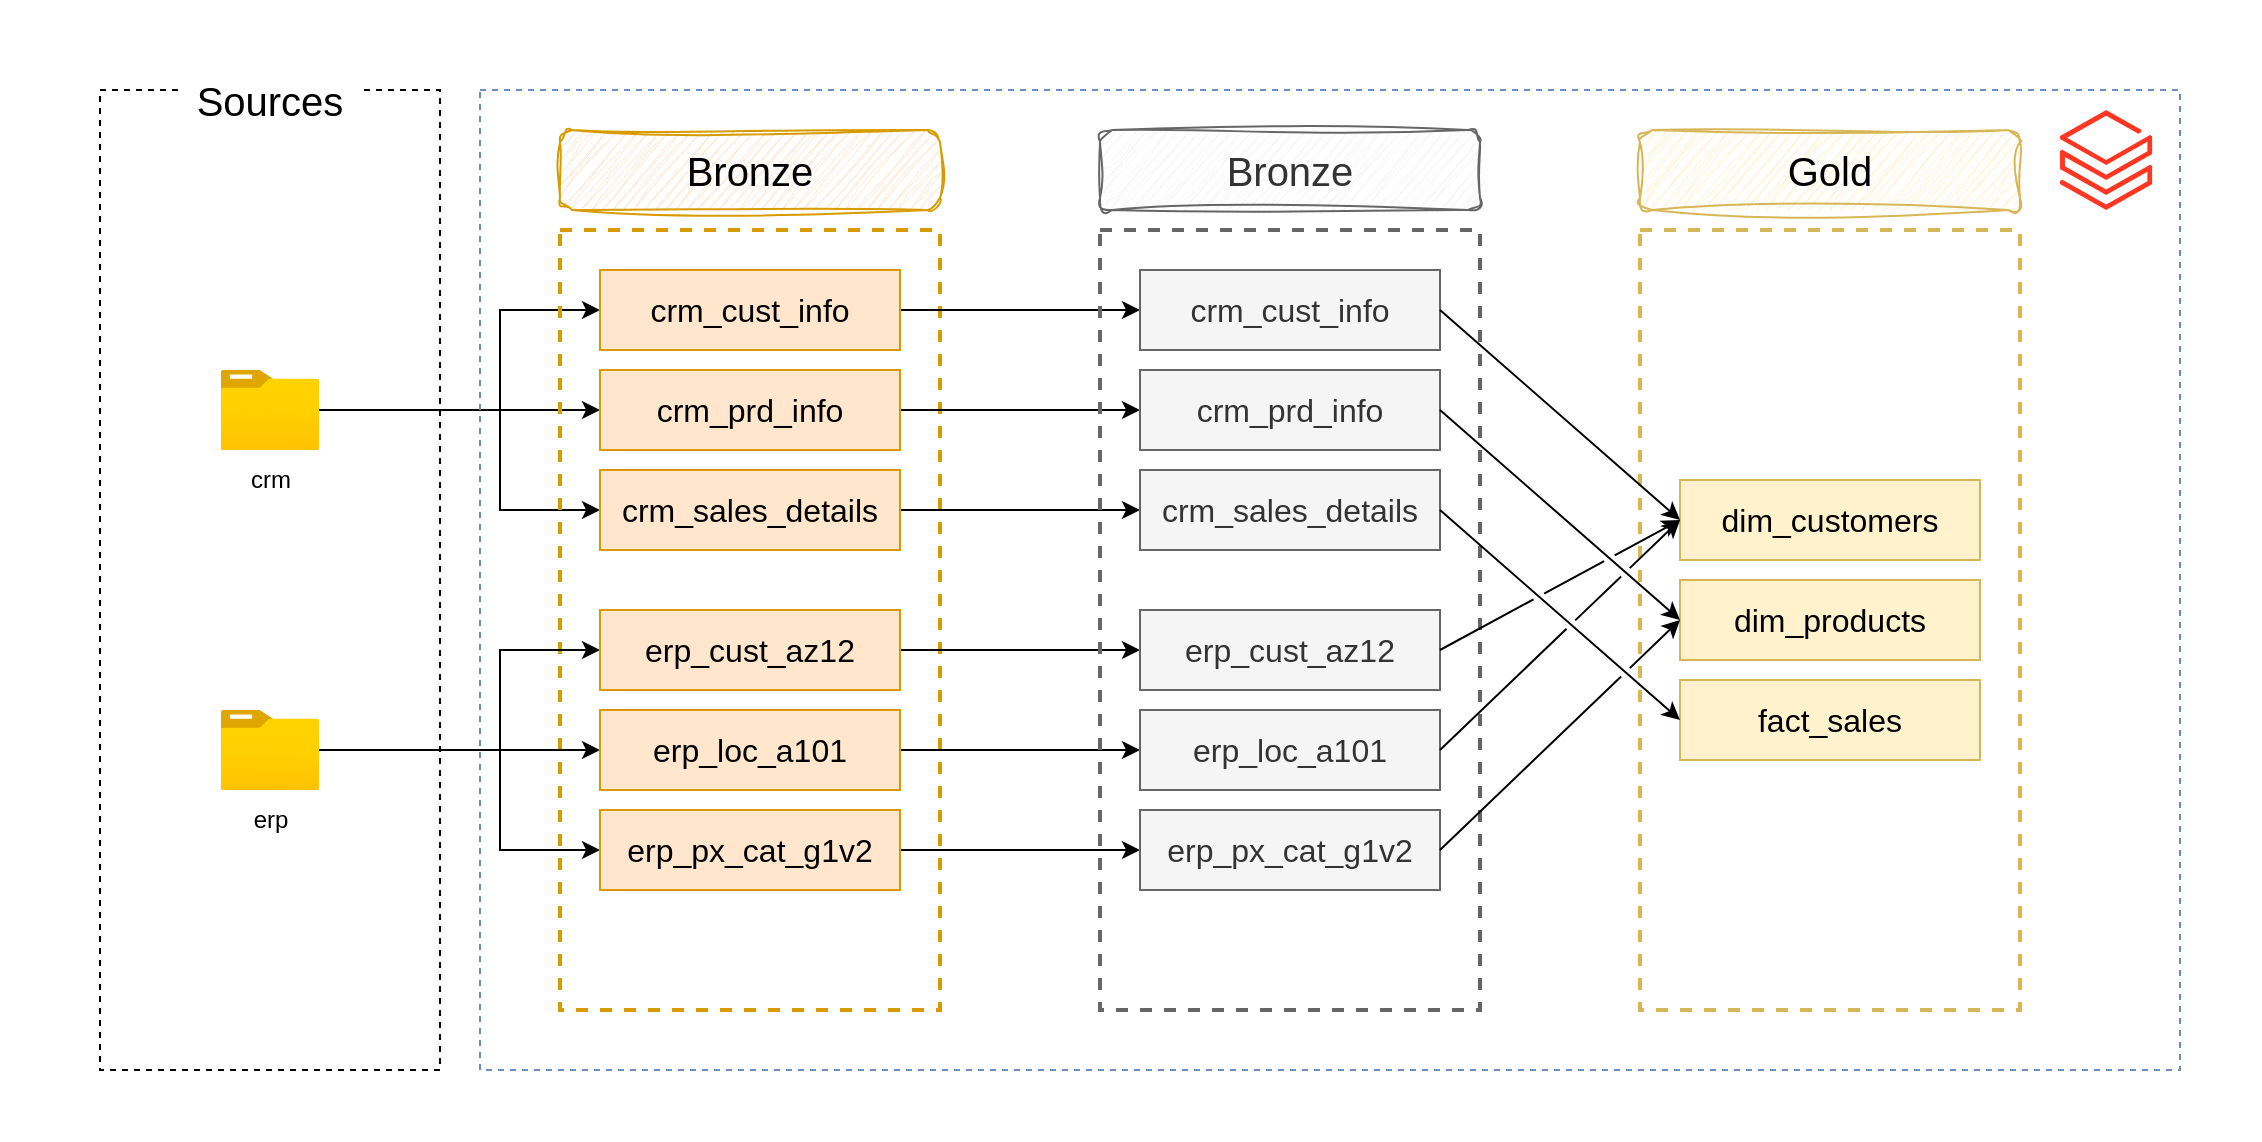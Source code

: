 <mxfile version="27.0.9">
  <diagram name="Page-1" id="HTlwCuS9AVf8AbXLvvJz">
    <mxGraphModel grid="1" page="1" gridSize="10" guides="1" tooltips="1" connect="1" arrows="1" fold="1" pageScale="1" pageWidth="1600" pageHeight="900" math="0" shadow="0">
      <root>
        <mxCell id="0" />
        <mxCell id="1" parent="0" />
        <mxCell id="u1D3HhTzuwHHyMInepU7-35" value="" style="rounded=0;whiteSpace=wrap;html=1;strokeColor=none;" vertex="1" parent="1">
          <mxGeometry x="180" y="170" width="1130" height="570" as="geometry" />
        </mxCell>
        <mxCell id="u1D3HhTzuwHHyMInepU7-34" value="" style="group" connectable="0" vertex="1" parent="1">
          <mxGeometry x="230" y="205" width="1040" height="500" as="geometry" />
        </mxCell>
        <mxCell id="WVSZkAiSRwrDIBDP6Hip-1" value="" style="rounded=0;whiteSpace=wrap;html=1;fillColor=none;dashed=1;" vertex="1" parent="u1D3HhTzuwHHyMInepU7-34">
          <mxGeometry y="10" width="170" height="490" as="geometry" />
        </mxCell>
        <mxCell id="WVSZkAiSRwrDIBDP6Hip-2" value="Sources" style="rounded=0;whiteSpace=wrap;html=1;strokeColor=none;fontSize=20;" vertex="1" parent="u1D3HhTzuwHHyMInepU7-34">
          <mxGeometry x="40" width="90" height="30" as="geometry" />
        </mxCell>
        <mxCell id="WVSZkAiSRwrDIBDP6Hip-10" style="edgeStyle=orthogonalEdgeStyle;rounded=0;orthogonalLoop=1;jettySize=auto;html=1;entryX=0;entryY=0.5;entryDx=0;entryDy=0;" edge="1" parent="u1D3HhTzuwHHyMInepU7-34" source="WVSZkAiSRwrDIBDP6Hip-3" target="WVSZkAiSRwrDIBDP6Hip-7">
          <mxGeometry relative="1" as="geometry">
            <Array as="points">
              <mxPoint x="200" y="170" />
              <mxPoint x="200" y="120" />
            </Array>
          </mxGeometry>
        </mxCell>
        <mxCell id="WVSZkAiSRwrDIBDP6Hip-11" style="edgeStyle=orthogonalEdgeStyle;rounded=0;orthogonalLoop=1;jettySize=auto;html=1;entryX=0;entryY=0.5;entryDx=0;entryDy=0;" edge="1" parent="u1D3HhTzuwHHyMInepU7-34" source="WVSZkAiSRwrDIBDP6Hip-3" target="WVSZkAiSRwrDIBDP6Hip-8">
          <mxGeometry relative="1" as="geometry" />
        </mxCell>
        <mxCell id="WVSZkAiSRwrDIBDP6Hip-12" style="edgeStyle=orthogonalEdgeStyle;rounded=0;orthogonalLoop=1;jettySize=auto;html=1;entryX=0;entryY=0.5;entryDx=0;entryDy=0;" edge="1" parent="u1D3HhTzuwHHyMInepU7-34" source="WVSZkAiSRwrDIBDP6Hip-3" target="WVSZkAiSRwrDIBDP6Hip-9">
          <mxGeometry relative="1" as="geometry">
            <Array as="points">
              <mxPoint x="200" y="170" />
              <mxPoint x="200" y="220" />
            </Array>
          </mxGeometry>
        </mxCell>
        <mxCell id="WVSZkAiSRwrDIBDP6Hip-3" value="" style="image;aspect=fixed;html=1;points=[];align=center;fontSize=12;image=img/lib/azure2/general/Folder_Blank.svg;" vertex="1" parent="u1D3HhTzuwHHyMInepU7-34">
          <mxGeometry x="60.35" y="150" width="49.29" height="40" as="geometry" />
        </mxCell>
        <mxCell id="WVSZkAiSRwrDIBDP6Hip-4" value="crm" style="text;html=1;align=center;verticalAlign=middle;resizable=0;points=[];autosize=1;strokeColor=none;fillColor=none;" vertex="1" parent="u1D3HhTzuwHHyMInepU7-34">
          <mxGeometry x="65" y="190" width="40" height="30" as="geometry" />
        </mxCell>
        <mxCell id="WVSZkAiSRwrDIBDP6Hip-5" value="v" style="rounded=0;whiteSpace=wrap;html=1;fillColor=none;dashed=1;strokeColor=#d79b00;strokeWidth=2;" vertex="1" parent="u1D3HhTzuwHHyMInepU7-34">
          <mxGeometry x="230" y="80" width="190" height="390" as="geometry" />
        </mxCell>
        <mxCell id="WVSZkAiSRwrDIBDP6Hip-6" value="&lt;font style=&quot;font-size: 20px;&quot;&gt;Bronze&lt;/font&gt;" style="rounded=1;whiteSpace=wrap;html=1;fillColor=#ffe6cc;strokeColor=#d79b00;glass=0;sketch=1;curveFitting=1;jiggle=2;" vertex="1" parent="u1D3HhTzuwHHyMInepU7-34">
          <mxGeometry x="230" y="30" width="190" height="40" as="geometry" />
        </mxCell>
        <mxCell id="u1D3HhTzuwHHyMInepU7-9" style="edgeStyle=orthogonalEdgeStyle;rounded=0;orthogonalLoop=1;jettySize=auto;html=1;entryX=0;entryY=0.5;entryDx=0;entryDy=0;" edge="1" parent="u1D3HhTzuwHHyMInepU7-34" source="WVSZkAiSRwrDIBDP6Hip-7" target="u1D3HhTzuwHHyMInepU7-3">
          <mxGeometry relative="1" as="geometry" />
        </mxCell>
        <mxCell id="WVSZkAiSRwrDIBDP6Hip-7" value="&lt;font style=&quot;font-size: 16px;&quot;&gt;crm_cust_info&lt;/font&gt;" style="rounded=0;whiteSpace=wrap;html=1;fillColor=#ffe6cc;strokeColor=#d79b00;" vertex="1" parent="u1D3HhTzuwHHyMInepU7-34">
          <mxGeometry x="250" y="100" width="150" height="40" as="geometry" />
        </mxCell>
        <mxCell id="u1D3HhTzuwHHyMInepU7-10" style="edgeStyle=orthogonalEdgeStyle;rounded=0;orthogonalLoop=1;jettySize=auto;html=1;entryX=0;entryY=0.5;entryDx=0;entryDy=0;" edge="1" parent="u1D3HhTzuwHHyMInepU7-34" source="WVSZkAiSRwrDIBDP6Hip-8" target="u1D3HhTzuwHHyMInepU7-4">
          <mxGeometry relative="1" as="geometry" />
        </mxCell>
        <mxCell id="WVSZkAiSRwrDIBDP6Hip-8" value="&lt;font style=&quot;font-size: 16px;&quot;&gt;crm_prd_info&lt;/font&gt;" style="rounded=0;whiteSpace=wrap;html=1;fillColor=#ffe6cc;strokeColor=#d79b00;" vertex="1" parent="u1D3HhTzuwHHyMInepU7-34">
          <mxGeometry x="250" y="150" width="150" height="40" as="geometry" />
        </mxCell>
        <mxCell id="u1D3HhTzuwHHyMInepU7-11" style="edgeStyle=orthogonalEdgeStyle;rounded=0;orthogonalLoop=1;jettySize=auto;html=1;entryX=0;entryY=0.5;entryDx=0;entryDy=0;" edge="1" parent="u1D3HhTzuwHHyMInepU7-34" source="WVSZkAiSRwrDIBDP6Hip-9" target="u1D3HhTzuwHHyMInepU7-5">
          <mxGeometry relative="1" as="geometry" />
        </mxCell>
        <mxCell id="WVSZkAiSRwrDIBDP6Hip-9" value="&lt;font style=&quot;font-size: 16px;&quot;&gt;crm_sales_details&lt;/font&gt;" style="rounded=0;whiteSpace=wrap;html=1;fillColor=#ffe6cc;strokeColor=#d79b00;" vertex="1" parent="u1D3HhTzuwHHyMInepU7-34">
          <mxGeometry x="250" y="200" width="150" height="40" as="geometry" />
        </mxCell>
        <mxCell id="WVSZkAiSRwrDIBDP6Hip-13" style="edgeStyle=orthogonalEdgeStyle;rounded=0;orthogonalLoop=1;jettySize=auto;html=1;entryX=0;entryY=0.5;entryDx=0;entryDy=0;" edge="1" parent="u1D3HhTzuwHHyMInepU7-34" source="WVSZkAiSRwrDIBDP6Hip-16" target="WVSZkAiSRwrDIBDP6Hip-18">
          <mxGeometry relative="1" as="geometry">
            <Array as="points">
              <mxPoint x="200" y="340" />
              <mxPoint x="200" y="290" />
            </Array>
          </mxGeometry>
        </mxCell>
        <mxCell id="WVSZkAiSRwrDIBDP6Hip-14" style="edgeStyle=orthogonalEdgeStyle;rounded=0;orthogonalLoop=1;jettySize=auto;html=1;entryX=0;entryY=0.5;entryDx=0;entryDy=0;" edge="1" parent="u1D3HhTzuwHHyMInepU7-34" source="WVSZkAiSRwrDIBDP6Hip-16" target="WVSZkAiSRwrDIBDP6Hip-19">
          <mxGeometry relative="1" as="geometry" />
        </mxCell>
        <mxCell id="WVSZkAiSRwrDIBDP6Hip-15" style="edgeStyle=orthogonalEdgeStyle;rounded=0;orthogonalLoop=1;jettySize=auto;html=1;entryX=0;entryY=0.5;entryDx=0;entryDy=0;" edge="1" parent="u1D3HhTzuwHHyMInepU7-34" source="WVSZkAiSRwrDIBDP6Hip-16" target="WVSZkAiSRwrDIBDP6Hip-20">
          <mxGeometry relative="1" as="geometry">
            <Array as="points">
              <mxPoint x="200" y="340" />
              <mxPoint x="200" y="390" />
            </Array>
          </mxGeometry>
        </mxCell>
        <mxCell id="WVSZkAiSRwrDIBDP6Hip-16" value="" style="image;aspect=fixed;html=1;points=[];align=center;fontSize=12;image=img/lib/azure2/general/Folder_Blank.svg;" vertex="1" parent="u1D3HhTzuwHHyMInepU7-34">
          <mxGeometry x="60.35" y="320" width="49.29" height="40" as="geometry" />
        </mxCell>
        <mxCell id="WVSZkAiSRwrDIBDP6Hip-17" value="erp" style="text;html=1;align=center;verticalAlign=middle;resizable=0;points=[];autosize=1;strokeColor=none;fillColor=none;" vertex="1" parent="u1D3HhTzuwHHyMInepU7-34">
          <mxGeometry x="65" y="360" width="40" height="30" as="geometry" />
        </mxCell>
        <mxCell id="u1D3HhTzuwHHyMInepU7-12" style="edgeStyle=orthogonalEdgeStyle;rounded=0;orthogonalLoop=1;jettySize=auto;html=1;entryX=0;entryY=0.5;entryDx=0;entryDy=0;" edge="1" parent="u1D3HhTzuwHHyMInepU7-34" source="WVSZkAiSRwrDIBDP6Hip-18" target="u1D3HhTzuwHHyMInepU7-6">
          <mxGeometry relative="1" as="geometry" />
        </mxCell>
        <mxCell id="WVSZkAiSRwrDIBDP6Hip-18" value="&lt;font style=&quot;font-size: 16px;&quot;&gt;erp_cust_az12&lt;/font&gt;" style="rounded=0;whiteSpace=wrap;html=1;fillColor=#ffe6cc;strokeColor=#d79b00;" vertex="1" parent="u1D3HhTzuwHHyMInepU7-34">
          <mxGeometry x="250" y="270" width="150" height="40" as="geometry" />
        </mxCell>
        <mxCell id="u1D3HhTzuwHHyMInepU7-13" style="edgeStyle=orthogonalEdgeStyle;rounded=0;orthogonalLoop=1;jettySize=auto;html=1;entryX=0;entryY=0.5;entryDx=0;entryDy=0;" edge="1" parent="u1D3HhTzuwHHyMInepU7-34" source="WVSZkAiSRwrDIBDP6Hip-19" target="u1D3HhTzuwHHyMInepU7-7">
          <mxGeometry relative="1" as="geometry" />
        </mxCell>
        <mxCell id="WVSZkAiSRwrDIBDP6Hip-19" value="&lt;font style=&quot;font-size: 16px;&quot;&gt;erp_loc_a101&lt;/font&gt;" style="rounded=0;whiteSpace=wrap;html=1;fillColor=#ffe6cc;strokeColor=#d79b00;" vertex="1" parent="u1D3HhTzuwHHyMInepU7-34">
          <mxGeometry x="250" y="320" width="150" height="40" as="geometry" />
        </mxCell>
        <mxCell id="u1D3HhTzuwHHyMInepU7-14" style="edgeStyle=orthogonalEdgeStyle;rounded=0;orthogonalLoop=1;jettySize=auto;html=1;entryX=0;entryY=0.5;entryDx=0;entryDy=0;" edge="1" parent="u1D3HhTzuwHHyMInepU7-34" source="WVSZkAiSRwrDIBDP6Hip-20" target="u1D3HhTzuwHHyMInepU7-8">
          <mxGeometry relative="1" as="geometry" />
        </mxCell>
        <mxCell id="WVSZkAiSRwrDIBDP6Hip-20" value="&lt;font style=&quot;font-size: 16px;&quot;&gt;erp_px_cat_g1v2&lt;/font&gt;" style="rounded=0;whiteSpace=wrap;html=1;fillColor=#ffe6cc;strokeColor=#d79b00;" vertex="1" parent="u1D3HhTzuwHHyMInepU7-34">
          <mxGeometry x="250" y="370" width="150" height="40" as="geometry" />
        </mxCell>
        <mxCell id="u1D3HhTzuwHHyMInepU7-1" value="v" style="rounded=0;whiteSpace=wrap;html=1;fillColor=none;dashed=1;strokeColor=#666666;strokeWidth=2;fontColor=#333333;" vertex="1" parent="u1D3HhTzuwHHyMInepU7-34">
          <mxGeometry x="500" y="80" width="190" height="390" as="geometry" />
        </mxCell>
        <mxCell id="u1D3HhTzuwHHyMInepU7-2" value="&lt;font style=&quot;font-size: 20px;&quot;&gt;Bronze&lt;/font&gt;" style="rounded=1;whiteSpace=wrap;html=1;fillColor=#f5f5f5;strokeColor=#666666;glass=0;sketch=1;curveFitting=1;jiggle=2;fontColor=#333333;" vertex="1" parent="u1D3HhTzuwHHyMInepU7-34">
          <mxGeometry x="500" y="30" width="190" height="40" as="geometry" />
        </mxCell>
        <mxCell id="u1D3HhTzuwHHyMInepU7-3" value="&lt;font style=&quot;font-size: 16px;&quot;&gt;crm_cust_info&lt;/font&gt;" style="rounded=0;whiteSpace=wrap;html=1;fillColor=#f5f5f5;strokeColor=#666666;fontColor=#333333;" vertex="1" parent="u1D3HhTzuwHHyMInepU7-34">
          <mxGeometry x="520" y="100" width="150" height="40" as="geometry" />
        </mxCell>
        <mxCell id="u1D3HhTzuwHHyMInepU7-4" value="&lt;font style=&quot;font-size: 16px;&quot;&gt;crm_prd_info&lt;/font&gt;" style="rounded=0;whiteSpace=wrap;html=1;fillColor=#f5f5f5;strokeColor=#666666;fontColor=#333333;" vertex="1" parent="u1D3HhTzuwHHyMInepU7-34">
          <mxGeometry x="520" y="150" width="150" height="40" as="geometry" />
        </mxCell>
        <mxCell id="u1D3HhTzuwHHyMInepU7-5" value="&lt;font style=&quot;font-size: 16px;&quot;&gt;crm_sales_details&lt;/font&gt;" style="rounded=0;whiteSpace=wrap;html=1;fillColor=#f5f5f5;strokeColor=#666666;fontColor=#333333;" vertex="1" parent="u1D3HhTzuwHHyMInepU7-34">
          <mxGeometry x="520" y="200" width="150" height="40" as="geometry" />
        </mxCell>
        <mxCell id="u1D3HhTzuwHHyMInepU7-6" value="&lt;font style=&quot;font-size: 16px;&quot;&gt;erp_cust_az12&lt;/font&gt;" style="rounded=0;whiteSpace=wrap;html=1;fillColor=#f5f5f5;strokeColor=#666666;fontColor=#333333;" vertex="1" parent="u1D3HhTzuwHHyMInepU7-34">
          <mxGeometry x="520" y="270" width="150" height="40" as="geometry" />
        </mxCell>
        <mxCell id="u1D3HhTzuwHHyMInepU7-7" value="&lt;font style=&quot;font-size: 16px;&quot;&gt;erp_loc_a101&lt;/font&gt;" style="rounded=0;whiteSpace=wrap;html=1;fillColor=#f5f5f5;strokeColor=#666666;fontColor=#333333;" vertex="1" parent="u1D3HhTzuwHHyMInepU7-34">
          <mxGeometry x="520" y="320" width="150" height="40" as="geometry" />
        </mxCell>
        <mxCell id="u1D3HhTzuwHHyMInepU7-8" value="&lt;font style=&quot;font-size: 16px;&quot;&gt;erp_px_cat_g1v2&lt;/font&gt;" style="rounded=0;whiteSpace=wrap;html=1;fillColor=#f5f5f5;strokeColor=#666666;fontColor=#333333;" vertex="1" parent="u1D3HhTzuwHHyMInepU7-34">
          <mxGeometry x="520" y="370" width="150" height="40" as="geometry" />
        </mxCell>
        <mxCell id="u1D3HhTzuwHHyMInepU7-15" value="v" style="rounded=0;whiteSpace=wrap;html=1;fillColor=none;dashed=1;strokeColor=#d6b656;strokeWidth=2;" vertex="1" parent="u1D3HhTzuwHHyMInepU7-34">
          <mxGeometry x="770" y="80" width="190" height="390" as="geometry" />
        </mxCell>
        <mxCell id="u1D3HhTzuwHHyMInepU7-16" value="&lt;font style=&quot;font-size: 20px;&quot;&gt;Gold&lt;/font&gt;" style="rounded=1;whiteSpace=wrap;html=1;fillColor=#fff2cc;strokeColor=#d6b656;glass=0;sketch=1;curveFitting=1;jiggle=2;" vertex="1" parent="u1D3HhTzuwHHyMInepU7-34">
          <mxGeometry x="770" y="30" width="190" height="40" as="geometry" />
        </mxCell>
        <mxCell id="u1D3HhTzuwHHyMInepU7-20" value="&lt;font style=&quot;font-size: 16px;&quot;&gt;dim_customers&lt;/font&gt;" style="rounded=0;whiteSpace=wrap;html=1;fillColor=#fff2cc;strokeColor=#d6b656;" vertex="1" parent="u1D3HhTzuwHHyMInepU7-34">
          <mxGeometry x="790" y="205" width="150" height="40" as="geometry" />
        </mxCell>
        <mxCell id="u1D3HhTzuwHHyMInepU7-21" value="&lt;font style=&quot;font-size: 16px;&quot;&gt;dim_products&lt;/font&gt;" style="rounded=0;whiteSpace=wrap;html=1;fillColor=#fff2cc;strokeColor=#d6b656;" vertex="1" parent="u1D3HhTzuwHHyMInepU7-34">
          <mxGeometry x="790" y="255" width="150" height="40" as="geometry" />
        </mxCell>
        <mxCell id="u1D3HhTzuwHHyMInepU7-22" value="&lt;font style=&quot;font-size: 16px;&quot;&gt;fact_sales&lt;/font&gt;" style="rounded=0;whiteSpace=wrap;html=1;fillColor=#fff2cc;strokeColor=#d6b656;" vertex="1" parent="u1D3HhTzuwHHyMInepU7-34">
          <mxGeometry x="790" y="305" width="150" height="40" as="geometry" />
        </mxCell>
        <mxCell id="u1D3HhTzuwHHyMInepU7-25" value="" style="endArrow=classic;html=1;rounded=0;entryX=0;entryY=0.5;entryDx=0;entryDy=0;exitX=1;exitY=0.5;exitDx=0;exitDy=0;jumpStyle=gap;" edge="1" parent="u1D3HhTzuwHHyMInepU7-34" source="u1D3HhTzuwHHyMInepU7-3" target="u1D3HhTzuwHHyMInepU7-20">
          <mxGeometry width="50" height="50" relative="1" as="geometry">
            <mxPoint x="750" y="240" as="sourcePoint" />
            <mxPoint x="560" y="260" as="targetPoint" />
          </mxGeometry>
        </mxCell>
        <mxCell id="u1D3HhTzuwHHyMInepU7-26" value="" style="endArrow=classic;html=1;rounded=0;entryX=0;entryY=0.5;entryDx=0;entryDy=0;exitX=1;exitY=0.5;exitDx=0;exitDy=0;jumpStyle=gap;" edge="1" parent="u1D3HhTzuwHHyMInepU7-34" source="u1D3HhTzuwHHyMInepU7-4" target="u1D3HhTzuwHHyMInepU7-21">
          <mxGeometry width="50" height="50" relative="1" as="geometry">
            <mxPoint x="740" y="210" as="sourcePoint" />
            <mxPoint x="860" y="315" as="targetPoint" />
          </mxGeometry>
        </mxCell>
        <mxCell id="u1D3HhTzuwHHyMInepU7-27" value="" style="endArrow=classic;html=1;rounded=0;entryX=0;entryY=0.5;entryDx=0;entryDy=0;exitX=1;exitY=0.5;exitDx=0;exitDy=0;jumpStyle=gap;" edge="1" parent="u1D3HhTzuwHHyMInepU7-34" source="u1D3HhTzuwHHyMInepU7-5" target="u1D3HhTzuwHHyMInepU7-22">
          <mxGeometry width="50" height="50" relative="1" as="geometry">
            <mxPoint x="720" y="210" as="sourcePoint" />
            <mxPoint x="840" y="315" as="targetPoint" />
          </mxGeometry>
        </mxCell>
        <mxCell id="u1D3HhTzuwHHyMInepU7-28" value="" style="endArrow=classic;html=1;rounded=0;entryX=0;entryY=0.5;entryDx=0;entryDy=0;exitX=1;exitY=0.5;exitDx=0;exitDy=0;jumpStyle=gap;" edge="1" parent="u1D3HhTzuwHHyMInepU7-34" source="u1D3HhTzuwHHyMInepU7-6" target="u1D3HhTzuwHHyMInepU7-20">
          <mxGeometry width="50" height="50" relative="1" as="geometry">
            <mxPoint x="730" y="270" as="sourcePoint" />
            <mxPoint x="850" y="375" as="targetPoint" />
          </mxGeometry>
        </mxCell>
        <mxCell id="u1D3HhTzuwHHyMInepU7-29" value="" style="endArrow=classic;html=1;rounded=0;entryX=0;entryY=0.5;entryDx=0;entryDy=0;exitX=1;exitY=0.5;exitDx=0;exitDy=0;jumpStyle=gap;" edge="1" parent="u1D3HhTzuwHHyMInepU7-34" source="u1D3HhTzuwHHyMInepU7-7" target="u1D3HhTzuwHHyMInepU7-20">
          <mxGeometry width="50" height="50" relative="1" as="geometry">
            <mxPoint x="730" y="315" as="sourcePoint" />
            <mxPoint x="850" y="250" as="targetPoint" />
          </mxGeometry>
        </mxCell>
        <mxCell id="u1D3HhTzuwHHyMInepU7-30" value="" style="endArrow=classic;html=1;rounded=0;entryX=0;entryY=0.5;entryDx=0;entryDy=0;exitX=1;exitY=0.5;exitDx=0;exitDy=0;jumpStyle=gap;" edge="1" parent="u1D3HhTzuwHHyMInepU7-34" source="u1D3HhTzuwHHyMInepU7-8" target="u1D3HhTzuwHHyMInepU7-21">
          <mxGeometry width="50" height="50" relative="1" as="geometry">
            <mxPoint x="700" y="415" as="sourcePoint" />
            <mxPoint x="820" y="300" as="targetPoint" />
          </mxGeometry>
        </mxCell>
        <mxCell id="u1D3HhTzuwHHyMInepU7-31" value="" style="shape=image;verticalLabelPosition=bottom;labelBackgroundColor=default;verticalAlign=top;aspect=fixed;imageAspect=0;image=https://cdn.prod.website-files.com/605c9e03d6553a5d82976ce2/653c1186080b8fbffeda5790_AzureDataLake.png;" vertex="1" parent="u1D3HhTzuwHHyMInepU7-34">
          <mxGeometry x="14" y="424" width="186.66" height="70" as="geometry" />
        </mxCell>
        <mxCell id="u1D3HhTzuwHHyMInepU7-32" value="" style="rounded=0;whiteSpace=wrap;html=1;fillColor=none;dashed=1;strokeColor=#6c8ebf;" vertex="1" parent="u1D3HhTzuwHHyMInepU7-34">
          <mxGeometry x="190" y="10" width="850" height="490" as="geometry" />
        </mxCell>
        <mxCell id="u1D3HhTzuwHHyMInepU7-33" value="" style="image;aspect=fixed;html=1;points=[];align=center;fontSize=12;image=img/lib/azure2/analytics/Azure_Databricks.svg;" vertex="1" parent="u1D3HhTzuwHHyMInepU7-34">
          <mxGeometry x="980" y="20" width="46.18" height="50" as="geometry" />
        </mxCell>
      </root>
    </mxGraphModel>
  </diagram>
</mxfile>
